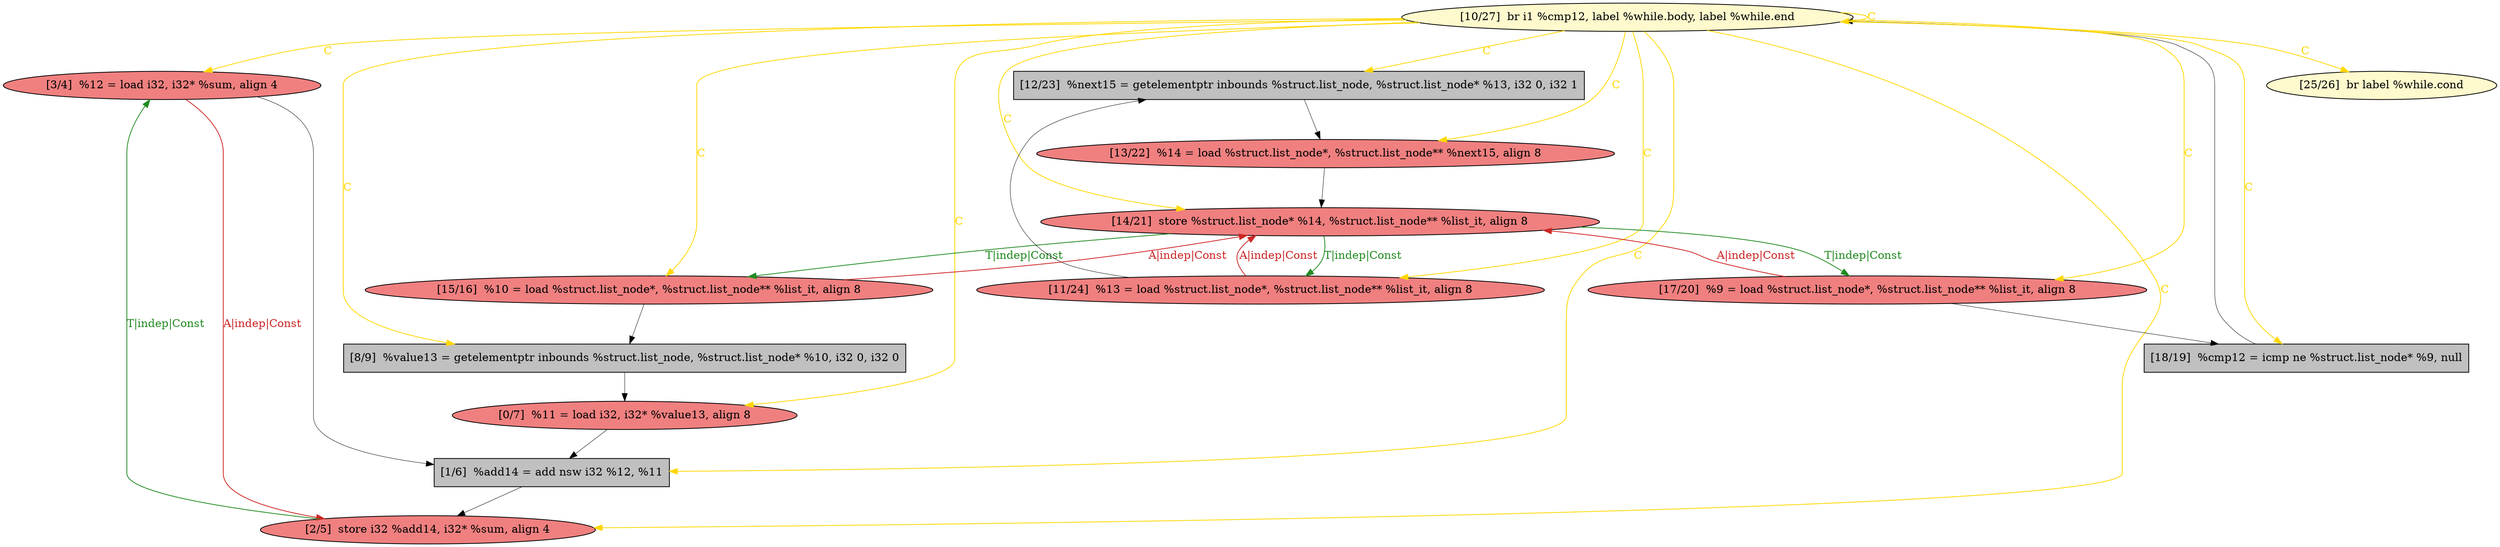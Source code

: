 
digraph G {


node385 [fillcolor=lightcoral,label="[3/4]  %12 = load i32, i32* %sum, align 4",shape=ellipse,style=filled ]
node383 [fillcolor=grey,label="[1/6]  %add14 = add nsw i32 %12, %11",shape=rectangle,style=filled ]
node380 [fillcolor=grey,label="[12/23]  %next15 = getelementptr inbounds %struct.list_node, %struct.list_node* %13, i32 0, i32 1",shape=rectangle,style=filled ]
node384 [fillcolor=lemonchiffon,label="[25/26]  br label %while.cond",shape=ellipse,style=filled ]
node379 [fillcolor=grey,label="[18/19]  %cmp12 = icmp ne %struct.list_node* %9, null",shape=rectangle,style=filled ]
node378 [fillcolor=lightcoral,label="[13/22]  %14 = load %struct.list_node*, %struct.list_node** %next15, align 8",shape=ellipse,style=filled ]
node372 [fillcolor=lightcoral,label="[0/7]  %11 = load i32, i32* %value13, align 8",shape=ellipse,style=filled ]
node374 [fillcolor=lemonchiffon,label="[10/27]  br i1 %cmp12, label %while.body, label %while.end",shape=ellipse,style=filled ]
node377 [fillcolor=lightcoral,label="[17/20]  %9 = load %struct.list_node*, %struct.list_node** %list_it, align 8",shape=ellipse,style=filled ]
node381 [fillcolor=lightcoral,label="[14/21]  store %struct.list_node* %14, %struct.list_node** %list_it, align 8",shape=ellipse,style=filled ]
node373 [fillcolor=grey,label="[8/9]  %value13 = getelementptr inbounds %struct.list_node, %struct.list_node* %10, i32 0, i32 0",shape=rectangle,style=filled ]
node375 [fillcolor=lightcoral,label="[11/24]  %13 = load %struct.list_node*, %struct.list_node** %list_it, align 8",shape=ellipse,style=filled ]
node382 [fillcolor=lightcoral,label="[2/5]  store i32 %add14, i32* %sum, align 4",shape=ellipse,style=filled ]
node376 [fillcolor=lightcoral,label="[15/16]  %10 = load %struct.list_node*, %struct.list_node** %list_it, align 8",shape=ellipse,style=filled ]

node381->node375 [style=solid,color=forestgreen,label="T|indep|Const",penwidth=1.0,fontcolor=forestgreen ]
node381->node377 [style=solid,color=forestgreen,label="T|indep|Const",penwidth=1.0,fontcolor=forestgreen ]
node379->node374 [style=solid,color=black,label="",penwidth=0.5,fontcolor=black ]
node374->node379 [style=solid,color=gold,label="C",penwidth=1.0,fontcolor=gold ]
node372->node383 [style=solid,color=black,label="",penwidth=0.5,fontcolor=black ]
node374->node383 [style=solid,color=gold,label="C",penwidth=1.0,fontcolor=gold ]
node380->node378 [style=solid,color=black,label="",penwidth=0.5,fontcolor=black ]
node375->node381 [style=solid,color=firebrick3,label="A|indep|Const",penwidth=1.0,fontcolor=firebrick3 ]
node377->node381 [style=solid,color=firebrick3,label="A|indep|Const",penwidth=1.0,fontcolor=firebrick3 ]
node377->node379 [style=solid,color=black,label="",penwidth=0.5,fontcolor=black ]
node374->node374 [style=solid,color=gold,label="C",penwidth=1.0,fontcolor=gold ]
node376->node373 [style=solid,color=black,label="",penwidth=0.5,fontcolor=black ]
node374->node372 [style=solid,color=gold,label="C",penwidth=1.0,fontcolor=gold ]
node382->node385 [style=solid,color=forestgreen,label="T|indep|Const",penwidth=1.0,fontcolor=forestgreen ]
node378->node381 [style=solid,color=black,label="",penwidth=0.5,fontcolor=black ]
node374->node373 [style=solid,color=gold,label="C",penwidth=1.0,fontcolor=gold ]
node374->node376 [style=solid,color=gold,label="C",penwidth=1.0,fontcolor=gold ]
node381->node376 [style=solid,color=forestgreen,label="T|indep|Const",penwidth=1.0,fontcolor=forestgreen ]
node374->node385 [style=solid,color=gold,label="C",penwidth=1.0,fontcolor=gold ]
node374->node378 [style=solid,color=gold,label="C",penwidth=1.0,fontcolor=gold ]
node374->node377 [style=solid,color=gold,label="C",penwidth=1.0,fontcolor=gold ]
node374->node384 [style=solid,color=gold,label="C",penwidth=1.0,fontcolor=gold ]
node385->node383 [style=solid,color=black,label="",penwidth=0.5,fontcolor=black ]
node374->node381 [style=solid,color=gold,label="C",penwidth=1.0,fontcolor=gold ]
node374->node382 [style=solid,color=gold,label="C",penwidth=1.0,fontcolor=gold ]
node385->node382 [style=solid,color=firebrick3,label="A|indep|Const",penwidth=1.0,fontcolor=firebrick3 ]
node376->node381 [style=solid,color=firebrick3,label="A|indep|Const",penwidth=1.0,fontcolor=firebrick3 ]
node374->node375 [style=solid,color=gold,label="C",penwidth=1.0,fontcolor=gold ]
node374->node380 [style=solid,color=gold,label="C",penwidth=1.0,fontcolor=gold ]
node383->node382 [style=solid,color=black,label="",penwidth=0.5,fontcolor=black ]
node373->node372 [style=solid,color=black,label="",penwidth=0.5,fontcolor=black ]
node375->node380 [style=solid,color=black,label="",penwidth=0.5,fontcolor=black ]


}
